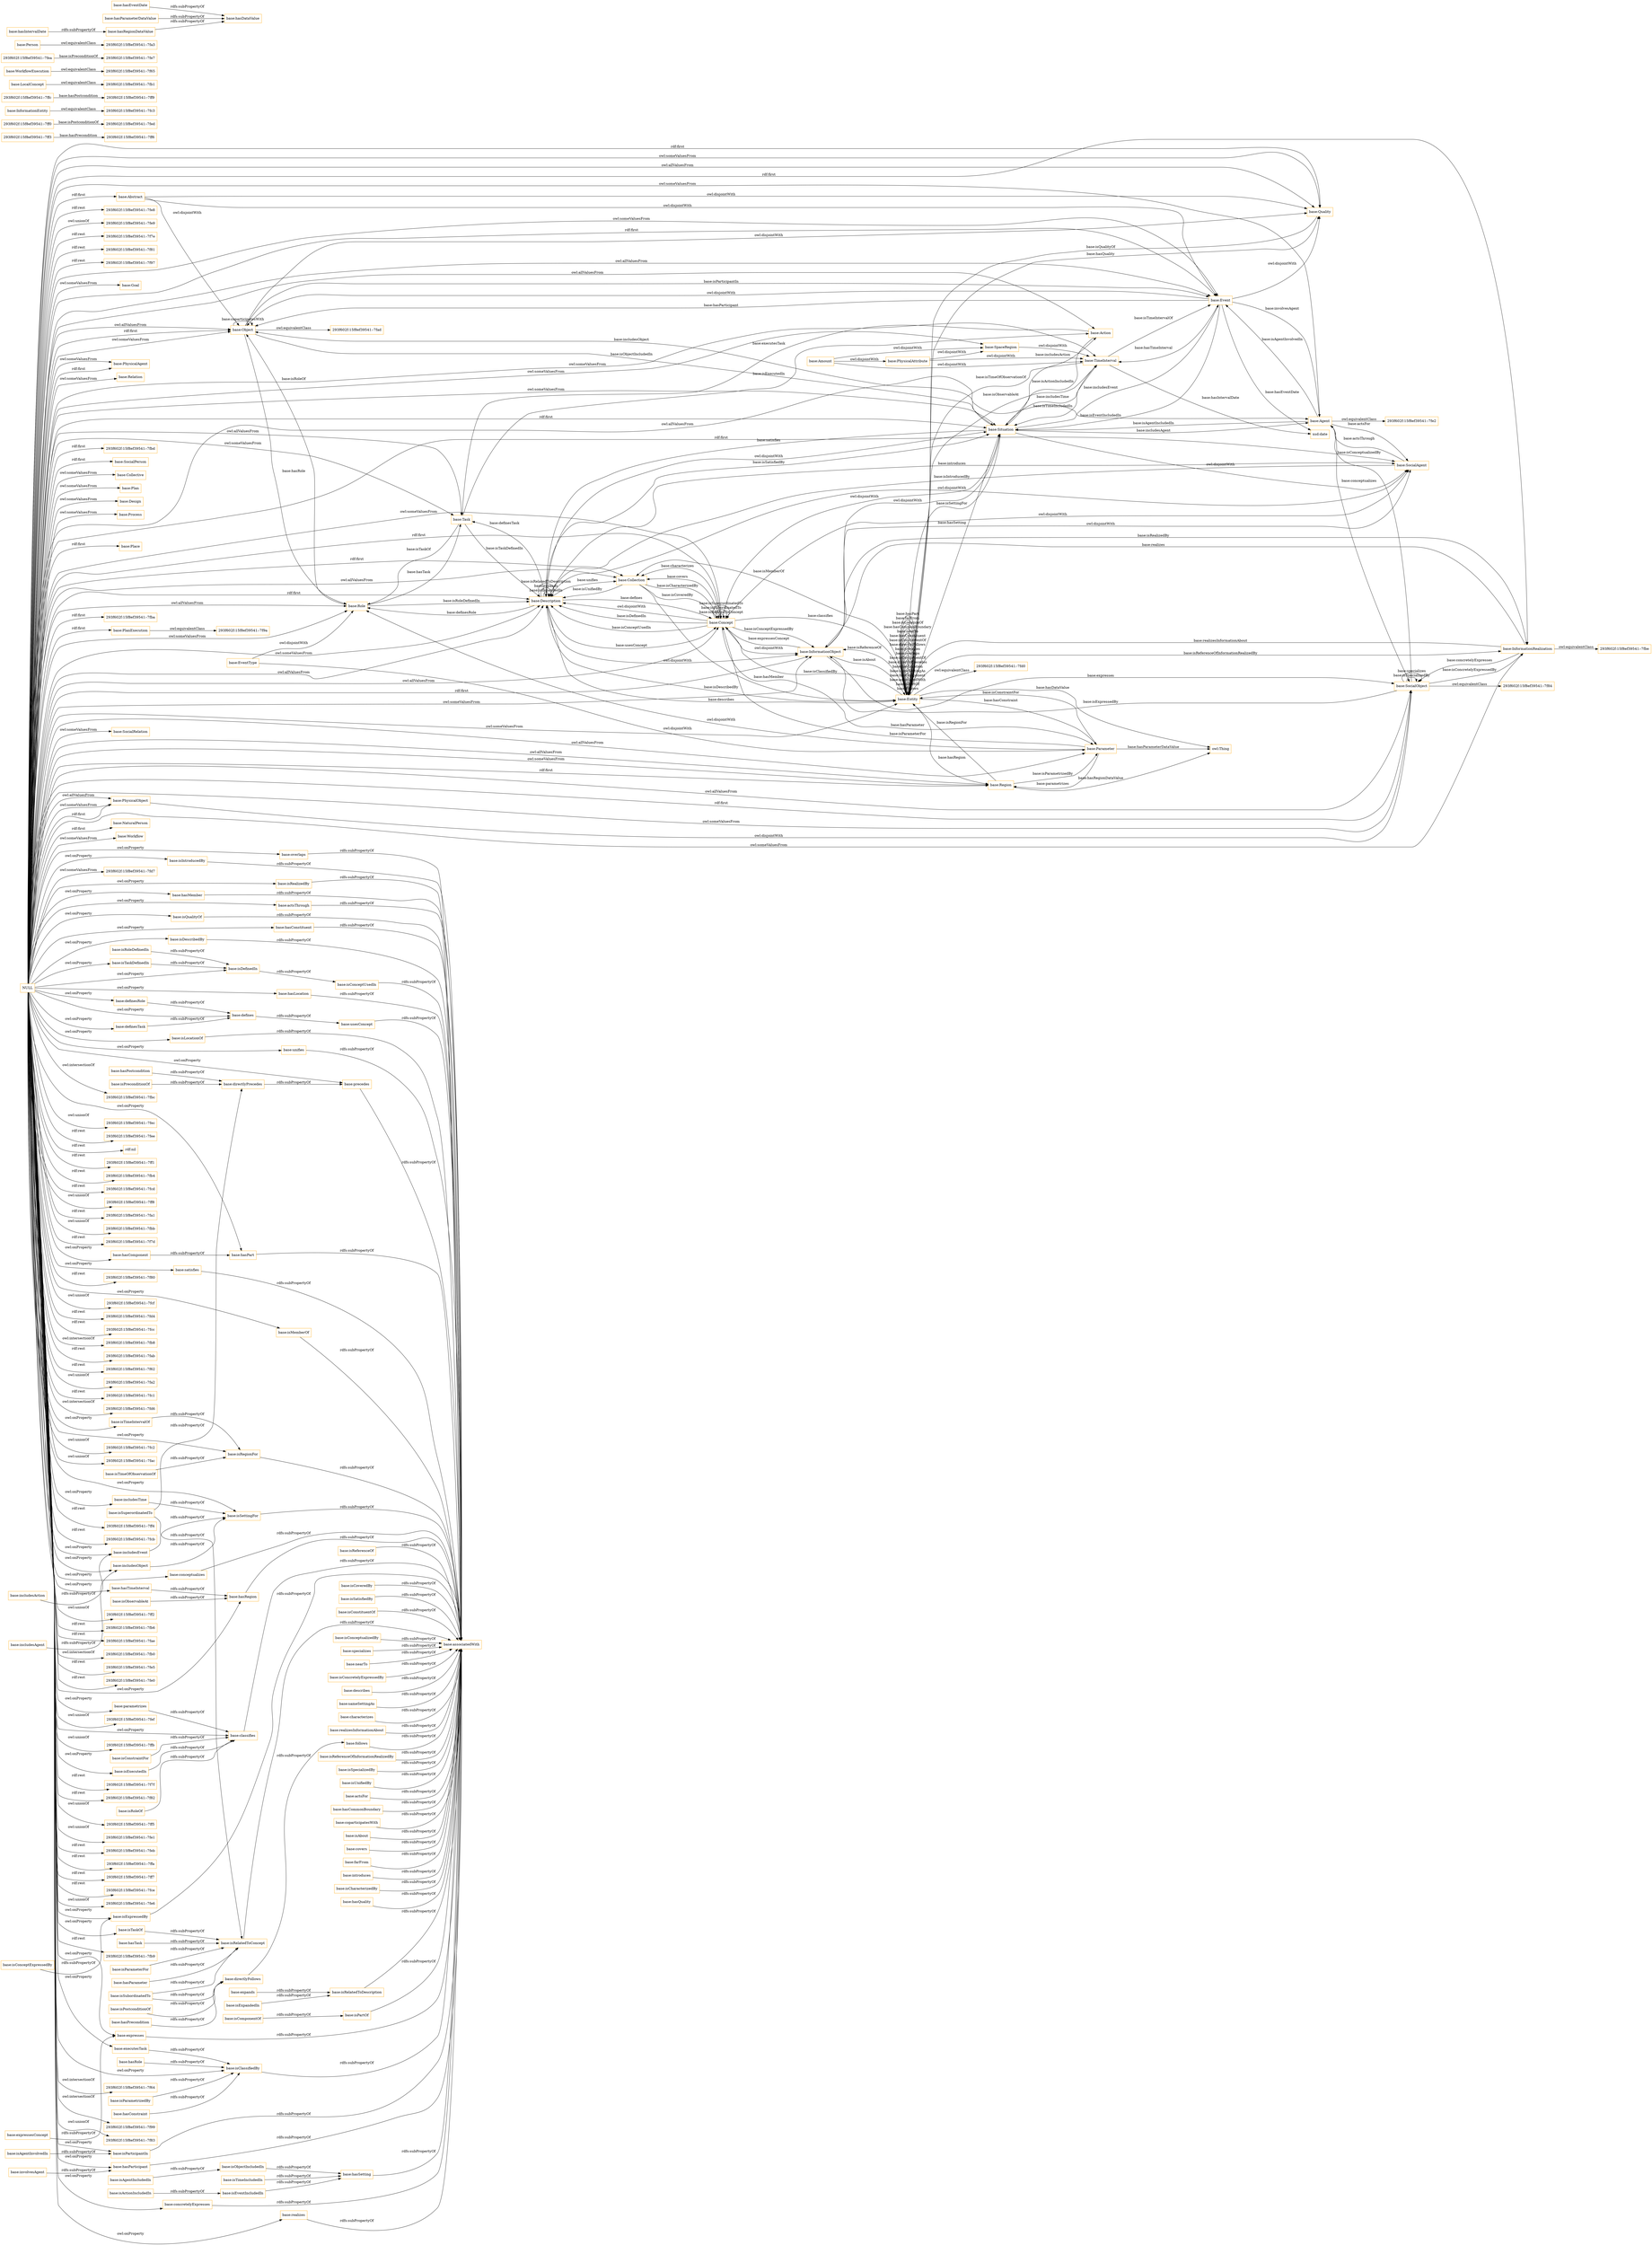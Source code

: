 digraph ar2dtool_diagram { 
rankdir=LR;
size="1501"
node [shape = rectangle, color="orange"]; "base:Goal" "293f602f:15f8ef39541:-7ff6" "base:EventType" "base:Object" "base:Description" "base:PhysicalAgent" "base:Relation" "base:Role" "base:Entity" "base:Situation" "base:Abstract" "293f602f:15f8ef39541:-7fe2" "293f602f:15f8ef39541:-7fed" "293f602f:15f8ef39541:-7fbd" "293f602f:15f8ef39541:-7fc3" "base:SocialPerson" "base:Collective" "base:Amount" "293f602f:15f8ef39541:-7ffc" "base:Plan" "base:Design" "293f602f:15f8ef39541:-7fb1" "293f602f:15f8ef39541:-7fd0" "base:Process" "293f602f:15f8ef39541:-7f65" "293f602f:15f8ef39541:-7ff9" "base:Task" "base:Place" "base:Quality" "base:Action" "293f602f:15f8ef39541:-7ff0" "base:SocialAgent" "base:PlanExecution" "293f602f:15f8ef39541:-7fba" "base:Agent" "base:Parameter" "base:WorkflowExecution" "base:SocialObject" "293f602f:15f8ef39541:-7f84" "293f602f:15f8ef39541:-7f9a" "293f602f:15f8ef39541:-7ff3" "base:Concept" "293f602f:15f8ef39541:-7fe7" "base:SocialRelation" "base:Event" "base:TimeInterval" "base:Person" "base:SpaceRegion" "base:PhysicalObject" "293f602f:15f8ef39541:-7fea" "owl:Thing" "base:InformationRealization" "base:PhysicalAttribute" "base:NaturalPerson" "293f602f:15f8ef39541:-7fbe" "base:Workflow" "base:InformationObject" "293f602f:15f8ef39541:-7fd7" "base:Collection" "293f602f:15f8ef39541:-7fad" "base:Region" "base:InformationEntity" "base:LocalConcept" "293f602f:15f8ef39541:-7fa3" ; /*classes style*/
	"base:isRelatedToConcept" -> "base:associatedWith" [ label = "rdfs:subPropertyOf" ];
	"base:concretelyExpresses" -> "base:associatedWith" [ label = "rdfs:subPropertyOf" ];
	"base:hasRegion" -> "base:associatedWith" [ label = "rdfs:subPropertyOf" ];
	"base:includesEvent" -> "base:isSettingFor" [ label = "rdfs:subPropertyOf" ];
	"base:isConstraintFor" -> "base:classifies" [ label = "rdfs:subPropertyOf" ];
	"base:overlaps" -> "base:associatedWith" [ label = "rdfs:subPropertyOf" ];
	"base:isRegionFor" -> "base:associatedWith" [ label = "rdfs:subPropertyOf" ];
	"base:isCoveredBy" -> "base:associatedWith" [ label = "rdfs:subPropertyOf" ];
	"base:PhysicalAttribute" -> "base:TimeInterval" [ label = "owl:disjointWith" ];
	"base:PhysicalAttribute" -> "base:SpaceRegion" [ label = "owl:disjointWith" ];
	"base:hasConstraint" -> "base:isClassifiedBy" [ label = "rdfs:subPropertyOf" ];
	"base:isSettingFor" -> "base:associatedWith" [ label = "rdfs:subPropertyOf" ];
	"base:isSatisfiedBy" -> "base:associatedWith" [ label = "rdfs:subPropertyOf" ];
	"base:isIntroducedBy" -> "base:associatedWith" [ label = "rdfs:subPropertyOf" ];
	"base:Description" -> "base:SocialAgent" [ label = "owl:disjointWith" ];
	"base:Description" -> "base:Situation" [ label = "owl:disjointWith" ];
	"base:Description" -> "base:InformationObject" [ label = "owl:disjointWith" ];
	"base:isConceptExpressedBy" -> "base:isExpressedBy" [ label = "rdfs:subPropertyOf" ];
	"base:Concept" -> "base:InformationObject" [ label = "owl:disjointWith" ];
	"base:Concept" -> "base:Description" [ label = "owl:disjointWith" ];
	"base:Concept" -> "base:Situation" [ label = "owl:disjointWith" ];
	"base:Concept" -> "base:SocialAgent" [ label = "owl:disjointWith" ];
	"base:Object" -> "base:Quality" [ label = "owl:disjointWith" ];
	"base:Object" -> "293f602f:15f8ef39541:-7fad" [ label = "owl:equivalentClass" ];
	"base:isParameterFor" -> "base:isRelatedToConcept" [ label = "rdfs:subPropertyOf" ];
	"base:isRealizedBy" -> "base:associatedWith" [ label = "rdfs:subPropertyOf" ];
	"base:isRoleOf" -> "base:classifies" [ label = "rdfs:subPropertyOf" ];
	"base:hasMember" -> "base:associatedWith" [ label = "rdfs:subPropertyOf" ];
	"base:expresses" -> "base:associatedWith" [ label = "rdfs:subPropertyOf" ];
	"base:includesAction" -> "base:includesEvent" [ label = "rdfs:subPropertyOf" ];
	"base:isRoleDefinedIn" -> "base:isDefinedIn" [ label = "rdfs:subPropertyOf" ];
	"base:isActionIncludedIn" -> "base:isEventIncludedIn" [ label = "rdfs:subPropertyOf" ];
	"base:InformationObject" -> "base:SocialAgent" [ label = "owl:disjointWith" ];
	"base:InformationObject" -> "base:Situation" [ label = "owl:disjointWith" ];
	"base:hasPostcondition" -> "base:directlyPrecedes" [ label = "rdfs:subPropertyOf" ];
	"base:WorkflowExecution" -> "293f602f:15f8ef39541:-7f65" [ label = "owl:equivalentClass" ];
	"base:isConstituentOf" -> "base:associatedWith" [ label = "rdfs:subPropertyOf" ];
	"base:SocialObject" -> "293f602f:15f8ef39541:-7f84" [ label = "owl:equivalentClass" ];
	"base:actsThrough" -> "base:associatedWith" [ label = "rdfs:subPropertyOf" ];
	"base:isEventIncludedIn" -> "base:hasSetting" [ label = "rdfs:subPropertyOf" ];
	"base:Parameter" -> "base:Role" [ label = "owl:disjointWith" ];
	"base:InformationRealization" -> "293f602f:15f8ef39541:-7fbe" [ label = "owl:equivalentClass" ];
	"base:isConceptualizedBy" -> "base:associatedWith" [ label = "rdfs:subPropertyOf" ];
	"base:precedes" -> "base:associatedWith" [ label = "rdfs:subPropertyOf" ];
	"base:isPreconditionOf" -> "base:directlyPrecedes" [ label = "rdfs:subPropertyOf" ];
	"base:specializes" -> "base:associatedWith" [ label = "rdfs:subPropertyOf" ];
	"base:isDefinedIn" -> "base:isConceptUsedIn" [ label = "rdfs:subPropertyOf" ];
	"base:nearTo" -> "base:associatedWith" [ label = "rdfs:subPropertyOf" ];
	"base:Event" -> "base:Quality" [ label = "owl:disjointWith" ];
	"base:Event" -> "base:Object" [ label = "owl:disjointWith" ];
	"base:hasRole" -> "base:isClassifiedBy" [ label = "rdfs:subPropertyOf" ];
	"base:isExpressedBy" -> "base:associatedWith" [ label = "rdfs:subPropertyOf" ];
	"base:isConcretelyExpressedBy" -> "base:associatedWith" [ label = "rdfs:subPropertyOf" ];
	"base:describes" -> "base:associatedWith" [ label = "rdfs:subPropertyOf" ];
	"base:isQualityOf" -> "base:associatedWith" [ label = "rdfs:subPropertyOf" ];
	"base:PhysicalObject" -> "base:SocialObject" [ label = "owl:disjointWith" ];
	"base:hasConstituent" -> "base:associatedWith" [ label = "rdfs:subPropertyOf" ];
	"base:sameSettingAs" -> "base:associatedWith" [ label = "rdfs:subPropertyOf" ];
	"base:Situation" -> "base:SocialAgent" [ label = "owl:disjointWith" ];
	"base:EventType" -> "base:Role" [ label = "owl:disjointWith" ];
	"base:EventType" -> "base:Parameter" [ label = "owl:disjointWith" ];
	"base:characterizes" -> "base:associatedWith" [ label = "rdfs:subPropertyOf" ];
	"base:hasTask" -> "base:isRelatedToConcept" [ label = "rdfs:subPropertyOf" ];
	"base:directlyPrecedes" -> "base:precedes" [ label = "rdfs:subPropertyOf" ];
	"base:isTaskOf" -> "base:isRelatedToConcept" [ label = "rdfs:subPropertyOf" ];
	"base:isDescribedBy" -> "base:associatedWith" [ label = "rdfs:subPropertyOf" ];
	"base:isParticipantIn" -> "base:associatedWith" [ label = "rdfs:subPropertyOf" ];
	"base:isSuperordinatedTo" -> "base:isRelatedToConcept" [ label = "rdfs:subPropertyOf" ];
	"base:isSuperordinatedTo" -> "base:directlyPrecedes" [ label = "rdfs:subPropertyOf" ];
	"base:realizesInformationAbout" -> "base:associatedWith" [ label = "rdfs:subPropertyOf" ];
	"base:isRelatedToDescription" -> "base:associatedWith" [ label = "rdfs:subPropertyOf" ];
	"base:Person" -> "293f602f:15f8ef39541:-7fa3" [ label = "owl:equivalentClass" ];
	"base:isReferenceOfInformationRealizedBy" -> "base:associatedWith" [ label = "rdfs:subPropertyOf" ];
	"base:isSpecializedBy" -> "base:associatedWith" [ label = "rdfs:subPropertyOf" ];
	"base:isUnifiedBy" -> "base:associatedWith" [ label = "rdfs:subPropertyOf" ];
	"base:hasSetting" -> "base:associatedWith" [ label = "rdfs:subPropertyOf" ];
	"base:involvesAgent" -> "base:hasParticipant" [ label = "rdfs:subPropertyOf" ];
	"base:isTimeIncludedIn" -> "base:hasSetting" [ label = "rdfs:subPropertyOf" ];
	"base:isPostconditionOf" -> "base:directlyFollows" [ label = "rdfs:subPropertyOf" ];
	"base:includesObject" -> "base:isSettingFor" [ label = "rdfs:subPropertyOf" ];
	"NULL" -> "base:Parameter" [ label = "owl:allValuesFrom" ];
	"NULL" -> "293f602f:15f8ef39541:-7fbc" [ label = "owl:intersectionOf" ];
	"NULL" -> "293f602f:15f8ef39541:-7fec" [ label = "owl:unionOf" ];
	"NULL" -> "base:Situation" [ label = "owl:someValuesFrom" ];
	"NULL" -> "293f602f:15f8ef39541:-7fee" [ label = "rdf:rest" ];
	"NULL" -> "rdf:nil" [ label = "rdf:rest" ];
	"NULL" -> "293f602f:15f8ef39541:-7ff1" [ label = "rdf:rest" ];
	"NULL" -> "base:InformationObject" [ label = "rdf:first" ];
	"NULL" -> "293f602f:15f8ef39541:-7fb4" [ label = "rdf:rest" ];
	"NULL" -> "293f602f:15f8ef39541:-7fbd" [ label = "rdf:first" ];
	"NULL" -> "293f602f:15f8ef39541:-7fcd" [ label = "rdf:rest" ];
	"NULL" -> "base:concretelyExpresses" [ label = "owl:onProperty" ];
	"NULL" -> "base:PhysicalObject" [ label = "owl:allValuesFrom" ];
	"NULL" -> "base:isTaskOf" [ label = "owl:onProperty" ];
	"NULL" -> "base:Task" [ label = "owl:allValuesFrom" ];
	"NULL" -> "base:Region" [ label = "owl:allValuesFrom" ];
	"NULL" -> "base:isParticipantIn" [ label = "owl:onProperty" ];
	"NULL" -> "base:PlanExecution" [ label = "rdf:first" ];
	"NULL" -> "base:Agent" [ label = "owl:someValuesFrom" ];
	"NULL" -> "base:isTaskDefinedIn" [ label = "owl:onProperty" ];
	"NULL" -> "base:definesRole" [ label = "owl:onProperty" ];
	"NULL" -> "base:overlaps" [ label = "owl:onProperty" ];
	"NULL" -> "base:PhysicalAgent" [ label = "rdf:first" ];
	"NULL" -> "base:hasLocation" [ label = "owl:onProperty" ];
	"NULL" -> "base:Plan" [ label = "owl:someValuesFrom" ];
	"NULL" -> "293f602f:15f8ef39541:-7ff8" [ label = "owl:unionOf" ];
	"NULL" -> "base:Workflow" [ label = "owl:someValuesFrom" ];
	"NULL" -> "293f602f:15f8ef39541:-7fa1" [ label = "rdf:rest" ];
	"NULL" -> "293f602f:15f8ef39541:-7fbb" [ label = "owl:unionOf" ];
	"NULL" -> "base:Collection" [ label = "owl:allValuesFrom" ];
	"NULL" -> "base:definesTask" [ label = "owl:onProperty" ];
	"NULL" -> "293f602f:15f8ef39541:-7f7d" [ label = "rdf:rest" ];
	"NULL" -> "293f602f:15f8ef39541:-7f80" [ label = "rdf:rest" ];
	"NULL" -> "base:Collective" [ label = "owl:someValuesFrom" ];
	"NULL" -> "base:parametrizes" [ label = "owl:onProperty" ];
	"NULL" -> "base:isLocationOf" [ label = "owl:onProperty" ];
	"NULL" -> "base:Place" [ label = "rdf:first" ];
	"NULL" -> "base:Situation" [ label = "rdf:first" ];
	"NULL" -> "base:SocialObject" [ label = "owl:allValuesFrom" ];
	"NULL" -> "base:NaturalPerson" [ label = "rdf:first" ];
	"NULL" -> "293f602f:15f8ef39541:-7fcf" [ label = "owl:unionOf" ];
	"NULL" -> "base:isExpressedBy" [ label = "owl:onProperty" ];
	"NULL" -> "base:SocialObject" [ label = "rdf:first" ];
	"NULL" -> "base:Event" [ label = "rdf:first" ];
	"NULL" -> "base:Quality" [ label = "owl:someValuesFrom" ];
	"NULL" -> "293f602f:15f8ef39541:-7fd4" [ label = "rdf:rest" ];
	"NULL" -> "293f602f:15f8ef39541:-7fcc" [ label = "rdf:rest" ];
	"NULL" -> "293f602f:15f8ef39541:-7fb8" [ label = "owl:intersectionOf" ];
	"NULL" -> "base:Relation" [ label = "owl:someValuesFrom" ];
	"NULL" -> "293f602f:15f8ef39541:-7fab" [ label = "rdf:rest" ];
	"NULL" -> "base:Role" [ label = "owl:allValuesFrom" ];
	"NULL" -> "293f602f:15f8ef39541:-7f62" [ label = "rdf:rest" ];
	"NULL" -> "base:Action" [ label = "owl:allValuesFrom" ];
	"NULL" -> "293f602f:15f8ef39541:-7fa2" [ label = "owl:unionOf" ];
	"NULL" -> "base:InformationRealization" [ label = "rdf:first" ];
	"NULL" -> "base:Description" [ label = "owl:someValuesFrom" ];
	"NULL" -> "base:SocialObject" [ label = "owl:someValuesFrom" ];
	"NULL" -> "293f602f:15f8ef39541:-7fc1" [ label = "rdf:rest" ];
	"NULL" -> "base:SocialRelation" [ label = "owl:someValuesFrom" ];
	"NULL" -> "293f602f:15f8ef39541:-7fd6" [ label = "owl:intersectionOf" ];
	"NULL" -> "base:executesTask" [ label = "owl:onProperty" ];
	"NULL" -> "base:includesObject" [ label = "owl:onProperty" ];
	"NULL" -> "base:Abstract" [ label = "rdf:first" ];
	"NULL" -> "base:Object" [ label = "owl:allValuesFrom" ];
	"NULL" -> "base:hasComponent" [ label = "owl:onProperty" ];
	"NULL" -> "base:unifies" [ label = "owl:onProperty" ];
	"NULL" -> "base:defines" [ label = "owl:onProperty" ];
	"NULL" -> "293f602f:15f8ef39541:-7fc2" [ label = "owl:unionOf" ];
	"NULL" -> "293f602f:15f8ef39541:-7fac" [ label = "owl:unionOf" ];
	"NULL" -> "base:Quality" [ label = "owl:allValuesFrom" ];
	"NULL" -> "base:isDescribedBy" [ label = "owl:onProperty" ];
	"NULL" -> "base:hasRegion" [ label = "owl:onProperty" ];
	"NULL" -> "293f602f:15f8ef39541:-7ff4" [ label = "rdf:rest" ];
	"NULL" -> "base:TimeInterval" [ label = "owl:someValuesFrom" ];
	"NULL" -> "293f602f:15f8ef39541:-7fba" [ label = "rdf:first" ];
	"NULL" -> "293f602f:15f8ef39541:-7fcb" [ label = "rdf:rest" ];
	"NULL" -> "base:expresses" [ label = "owl:onProperty" ];
	"NULL" -> "base:Description" [ label = "owl:allValuesFrom" ];
	"NULL" -> "base:Design" [ label = "owl:someValuesFrom" ];
	"NULL" -> "base:satisfies" [ label = "owl:onProperty" ];
	"NULL" -> "base:Concept" [ label = "rdf:first" ];
	"NULL" -> "base:SocialPerson" [ label = "rdf:first" ];
	"NULL" -> "base:PhysicalAgent" [ label = "owl:someValuesFrom" ];
	"NULL" -> "base:Quality" [ label = "rdf:first" ];
	"NULL" -> "293f602f:15f8ef39541:-7ff2" [ label = "owl:unionOf" ];
	"NULL" -> "293f602f:15f8ef39541:-7fb6" [ label = "rdf:rest" ];
	"NULL" -> "base:hasConstituent" [ label = "owl:onProperty" ];
	"NULL" -> "base:Concept" [ label = "owl:allValuesFrom" ];
	"NULL" -> "293f602f:15f8ef39541:-7fae" [ label = "rdf:rest" ];
	"NULL" -> "base:hasParticipant" [ label = "owl:onProperty" ];
	"NULL" -> "base:includesEvent" [ label = "owl:onProperty" ];
	"NULL" -> "293f602f:15f8ef39541:-7fb0" [ label = "owl:intersectionOf" ];
	"NULL" -> "base:includesTime" [ label = "owl:onProperty" ];
	"NULL" -> "293f602f:15f8ef39541:-7fe5" [ label = "rdf:rest" ];
	"NULL" -> "base:Object" [ label = "rdf:first" ];
	"NULL" -> "293f602f:15f8ef39541:-7fe0" [ label = "rdf:rest" ];
	"NULL" -> "293f602f:15f8ef39541:-7fef" [ label = "owl:unionOf" ];
	"NULL" -> "base:isMemberOf" [ label = "owl:onProperty" ];
	"NULL" -> "base:isQualityOf" [ label = "owl:onProperty" ];
	"NULL" -> "base:Task" [ label = "owl:someValuesFrom" ];
	"NULL" -> "base:InformationObject" [ label = "owl:someValuesFrom" ];
	"NULL" -> "293f602f:15f8ef39541:-7ffb" [ label = "owl:unionOf" ];
	"NULL" -> "base:Region" [ label = "owl:someValuesFrom" ];
	"NULL" -> "base:isDefinedIn" [ label = "owl:onProperty" ];
	"NULL" -> "base:isTimeIntervalOf" [ label = "owl:onProperty" ];
	"NULL" -> "293f602f:15f8ef39541:-7f7f" [ label = "rdf:rest" ];
	"NULL" -> "293f602f:15f8ef39541:-7f82" [ label = "rdf:rest" ];
	"NULL" -> "293f602f:15f8ef39541:-7ff5" [ label = "owl:unionOf" ];
	"NULL" -> "base:Region" [ label = "rdf:first" ];
	"NULL" -> "293f602f:15f8ef39541:-7fe1" [ label = "owl:unionOf" ];
	"NULL" -> "293f602f:15f8ef39541:-7feb" [ label = "rdf:rest" ];
	"NULL" -> "base:PhysicalObject" [ label = "owl:someValuesFrom" ];
	"NULL" -> "base:Object" [ label = "owl:someValuesFrom" ];
	"NULL" -> "base:actsThrough" [ label = "owl:onProperty" ];
	"NULL" -> "293f602f:15f8ef39541:-7fd7" [ label = "owl:someValuesFrom" ];
	"NULL" -> "293f602f:15f8ef39541:-7ffa" [ label = "rdf:rest" ];
	"NULL" -> "base:isRegionFor" [ label = "owl:onProperty" ];
	"NULL" -> "base:conceptualizes" [ label = "owl:onProperty" ];
	"NULL" -> "293f602f:15f8ef39541:-7ff7" [ label = "rdf:rest" ];
	"NULL" -> "base:hasTimeInterval" [ label = "owl:onProperty" ];
	"NULL" -> "base:InformationRealization" [ label = "owl:someValuesFrom" ];
	"NULL" -> "293f602f:15f8ef39541:-7fce" [ label = "rdf:rest" ];
	"NULL" -> "base:hasPart" [ label = "owl:onProperty" ];
	"NULL" -> "base:classifies" [ label = "owl:onProperty" ];
	"NULL" -> "293f602f:15f8ef39541:-7fe6" [ label = "owl:unionOf" ];
	"NULL" -> "base:isRealizedBy" [ label = "owl:onProperty" ];
	"NULL" -> "base:Agent" [ label = "owl:allValuesFrom" ];
	"NULL" -> "293f602f:15f8ef39541:-7fb9" [ label = "rdf:rest" ];
	"NULL" -> "base:Event" [ label = "owl:allValuesFrom" ];
	"NULL" -> "base:Goal" [ label = "owl:someValuesFrom" ];
	"NULL" -> "base:precedes" [ label = "owl:onProperty" ];
	"NULL" -> "base:Collection" [ label = "rdf:first" ];
	"NULL" -> "293f602f:15f8ef39541:-7f64" [ label = "owl:intersectionOf" ];
	"NULL" -> "base:Role" [ label = "owl:someValuesFrom" ];
	"NULL" -> "base:isClassifiedBy" [ label = "owl:onProperty" ];
	"NULL" -> "base:SocialAgent" [ label = "rdf:first" ];
	"NULL" -> "base:hasMember" [ label = "owl:onProperty" ];
	"NULL" -> "base:isIntroducedBy" [ label = "owl:onProperty" ];
	"NULL" -> "base:isExecutedIn" [ label = "owl:onProperty" ];
	"NULL" -> "base:PhysicalObject" [ label = "rdf:first" ];
	"NULL" -> "293f602f:15f8ef39541:-7f99" [ label = "owl:intersectionOf" ];
	"NULL" -> "base:Event" [ label = "owl:someValuesFrom" ];
	"NULL" -> "base:Process" [ label = "owl:someValuesFrom" ];
	"NULL" -> "293f602f:15f8ef39541:-7f83" [ label = "owl:unionOf" ];
	"NULL" -> "base:Entity" [ label = "owl:someValuesFrom" ];
	"NULL" -> "base:SpaceRegion" [ label = "owl:someValuesFrom" ];
	"NULL" -> "293f602f:15f8ef39541:-7fe8" [ label = "rdf:rest" ];
	"NULL" -> "base:Description" [ label = "rdf:first" ];
	"NULL" -> "base:isSettingFor" [ label = "owl:onProperty" ];
	"NULL" -> "293f602f:15f8ef39541:-7fe9" [ label = "owl:unionOf" ];
	"NULL" -> "293f602f:15f8ef39541:-7f7e" [ label = "rdf:rest" ];
	"NULL" -> "293f602f:15f8ef39541:-7f81" [ label = "rdf:rest" ];
	"NULL" -> "293f602f:15f8ef39541:-7f97" [ label = "rdf:rest" ];
	"NULL" -> "base:Concept" [ label = "owl:someValuesFrom" ];
	"NULL" -> "base:realizes" [ label = "owl:onProperty" ];
	"base:expressesConcept" -> "base:expresses" [ label = "rdfs:subPropertyOf" ];
	"base:PlanExecution" -> "293f602f:15f8ef39541:-7f9a" [ label = "owl:equivalentClass" ];
	"base:executesTask" -> "base:isClassifiedBy" [ label = "rdfs:subPropertyOf" ];
	"base:LocalConcept" -> "293f602f:15f8ef39541:-7fb1" [ label = "owl:equivalentClass" ];
	"base:isAgentIncludedIn" -> "base:isObjectIncludedIn" [ label = "rdfs:subPropertyOf" ];
	"base:expands" -> "base:isRelatedToDescription" [ label = "rdfs:subPropertyOf" ];
	"base:includesAgent" -> "base:includesObject" [ label = "rdfs:subPropertyOf" ];
	"base:classifies" -> "base:associatedWith" [ label = "rdfs:subPropertyOf" ];
	"base:actsFor" -> "base:associatedWith" [ label = "rdfs:subPropertyOf" ];
	"base:isObjectIncludedIn" -> "base:hasSetting" [ label = "rdfs:subPropertyOf" ];
	"base:hasPrecondition" -> "base:directlyFollows" [ label = "rdfs:subPropertyOf" ];
	"base:isMemberOf" -> "base:associatedWith" [ label = "rdfs:subPropertyOf" ];
	"base:Entity" -> "293f602f:15f8ef39541:-7fd0" [ label = "owl:equivalentClass" ];
	"base:hasCommonBoundary" -> "base:associatedWith" [ label = "rdfs:subPropertyOf" ];
	"base:realizes" -> "base:associatedWith" [ label = "rdfs:subPropertyOf" ];
	"base:directlyFollows" -> "base:follows" [ label = "rdfs:subPropertyOf" ];
	"base:isExecutedIn" -> "base:classifies" [ label = "rdfs:subPropertyOf" ];
	"base:follows" -> "base:associatedWith" [ label = "rdfs:subPropertyOf" ];
	"base:hasRegionDataValue" -> "base:hasDataValue" [ label = "rdfs:subPropertyOf" ];
	"base:coparticipatesWith" -> "base:associatedWith" [ label = "rdfs:subPropertyOf" ];
	"base:isAbout" -> "base:associatedWith" [ label = "rdfs:subPropertyOf" ];
	"base:hasLocation" -> "base:associatedWith" [ label = "rdfs:subPropertyOf" ];
	"base:isTimeIntervalOf" -> "base:isRegionFor" [ label = "rdfs:subPropertyOf" ];
	"base:isTaskDefinedIn" -> "base:isDefinedIn" [ label = "rdfs:subPropertyOf" ];
	"base:defines" -> "base:usesConcept" [ label = "rdfs:subPropertyOf" ];
	"base:conceptualizes" -> "base:associatedWith" [ label = "rdfs:subPropertyOf" ];
	"base:hasPart" -> "base:associatedWith" [ label = "rdfs:subPropertyOf" ];
	"base:hasParticipant" -> "base:associatedWith" [ label = "rdfs:subPropertyOf" ];
	"base:covers" -> "base:associatedWith" [ label = "rdfs:subPropertyOf" ];
	"base:includesTime" -> "base:isSettingFor" [ label = "rdfs:subPropertyOf" ];
	"base:hasIntervalDate" -> "base:hasRegionDataValue" [ label = "rdfs:subPropertyOf" ];
	"base:InformationEntity" -> "293f602f:15f8ef39541:-7fc3" [ label = "owl:equivalentClass" ];
	"base:farFrom" -> "base:associatedWith" [ label = "rdfs:subPropertyOf" ];
	"base:hasComponent" -> "base:hasPart" [ label = "rdfs:subPropertyOf" ];
	"base:usesConcept" -> "base:associatedWith" [ label = "rdfs:subPropertyOf" ];
	"base:isLocationOf" -> "base:associatedWith" [ label = "rdfs:subPropertyOf" ];
	"base:hasEventDate" -> "base:hasDataValue" [ label = "rdfs:subPropertyOf" ];
	"base:hasTimeInterval" -> "base:hasRegion" [ label = "rdfs:subPropertyOf" ];
	"base:introduces" -> "base:associatedWith" [ label = "rdfs:subPropertyOf" ];
	"base:definesRole" -> "base:defines" [ label = "rdfs:subPropertyOf" ];
	"base:satisfies" -> "base:associatedWith" [ label = "rdfs:subPropertyOf" ];
	"base:Abstract" -> "base:Quality" [ label = "owl:disjointWith" ];
	"base:Abstract" -> "base:Object" [ label = "owl:disjointWith" ];
	"base:Abstract" -> "base:Event" [ label = "owl:disjointWith" ];
	"base:isAgentInvolvedIn" -> "base:isParticipantIn" [ label = "rdfs:subPropertyOf" ];
	"base:isCharacterizedBy" -> "base:associatedWith" [ label = "rdfs:subPropertyOf" ];
	"base:hasQuality" -> "base:associatedWith" [ label = "rdfs:subPropertyOf" ];
	"base:isParametrizedBy" -> "base:isClassifiedBy" [ label = "rdfs:subPropertyOf" ];
	"base:SpaceRegion" -> "base:TimeInterval" [ label = "owl:disjointWith" ];
	"base:isTimeOfObservationOf" -> "base:isRegionFor" [ label = "rdfs:subPropertyOf" ];
	"base:isConceptUsedIn" -> "base:associatedWith" [ label = "rdfs:subPropertyOf" ];
	"base:hasParameter" -> "base:isRelatedToConcept" [ label = "rdfs:subPropertyOf" ];
	"base:hasParameterDataValue" -> "base:hasDataValue" [ label = "rdfs:subPropertyOf" ];
	"base:definesTask" -> "base:defines" [ label = "rdfs:subPropertyOf" ];
	"base:isPartOf" -> "base:associatedWith" [ label = "rdfs:subPropertyOf" ];
	"base:isReferenceOf" -> "base:associatedWith" [ label = "rdfs:subPropertyOf" ];
	"base:isSubordinatedTo" -> "base:isRelatedToConcept" [ label = "rdfs:subPropertyOf" ];
	"base:isSubordinatedTo" -> "base:directlyFollows" [ label = "rdfs:subPropertyOf" ];
	"base:isClassifiedBy" -> "base:associatedWith" [ label = "rdfs:subPropertyOf" ];
	"base:isExpandedIn" -> "base:isRelatedToDescription" [ label = "rdfs:subPropertyOf" ];
	"base:parametrizes" -> "base:classifies" [ label = "rdfs:subPropertyOf" ];
	"base:unifies" -> "base:associatedWith" [ label = "rdfs:subPropertyOf" ];
	"base:isObservableAt" -> "base:hasRegion" [ label = "rdfs:subPropertyOf" ];
	"base:Agent" -> "293f602f:15f8ef39541:-7fe2" [ label = "owl:equivalentClass" ];
	"base:Amount" -> "base:TimeInterval" [ label = "owl:disjointWith" ];
	"base:Amount" -> "base:SpaceRegion" [ label = "owl:disjointWith" ];
	"base:Amount" -> "base:PhysicalAttribute" [ label = "owl:disjointWith" ];
	"base:isComponentOf" -> "base:isPartOf" [ label = "rdfs:subPropertyOf" ];
	"293f602f:15f8ef39541:-7ff3" -> "293f602f:15f8ef39541:-7ff6" [ label = "base:hasPrecondition" ];
	"base:Description" -> "base:Role" [ label = "base:definesRole" ];
	"base:Entity" -> "base:Entity" [ label = "base:follows" ];
	"base:Action" -> "base:Situation" [ label = "base:isActionIncludedIn" ];
	"base:TimeInterval" -> "xsd:date" [ label = "base:hasIntervalDate" ];
	"base:Entity" -> "base:Entity" [ label = "base:isPartOf" ];
	"base:SocialObject" -> "base:InformationRealization" [ label = "base:isConcretelyExpressedBy" ];
	"base:Entity" -> "base:Quality" [ label = "base:hasQuality" ];
	"base:Event" -> "base:Situation" [ label = "base:isEventIncludedIn" ];
	"base:Description" -> "base:Task" [ label = "base:definesTask" ];
	"base:Entity" -> "base:Entity" [ label = "base:associatedWith" ];
	"base:Parameter" -> "base:Entity" [ label = "base:isConstraintFor" ];
	"base:Agent" -> "base:Event" [ label = "base:isAgentInvolvedIn" ];
	"base:SocialObject" -> "base:Agent" [ label = "base:isConceptualizedBy" ];
	"base:Role" -> "base:Task" [ label = "base:hasTask" ];
	"base:Entity" -> "base:Concept" [ label = "base:isClassifiedBy" ];
	"base:InformationObject" -> "base:SocialObject" [ label = "base:expresses" ];
	"base:Entity" -> "base:Entity" [ label = "base:hasComponent" ];
	"base:Object" -> "base:Event" [ label = "base:isParticipantIn" ];
	"base:InformationObject" -> "base:Concept" [ label = "base:expressesConcept" ];
	"base:Description" -> "base:SocialAgent" [ label = "base:introduces" ];
	"base:Task" -> "base:Description" [ label = "base:isTaskDefinedIn" ];
	"base:Agent" -> "base:Situation" [ label = "base:isAgentIncludedIn" ];
	"base:Concept" -> "base:Collection" [ label = "base:characterizes" ];
	"base:Concept" -> "base:Concept" [ label = "base:isRelatedToConcept" ];
	"base:SocialObject" -> "base:InformationObject" [ label = "base:isExpressedBy" ];
	"base:Concept" -> "base:Description" [ label = "base:isDefinedIn" ];
	"base:Entity" -> "base:Entity" [ label = "base:sameSettingAs" ];
	"base:Region" -> "owl:Thing" [ label = "base:hasRegionDataValue" ];
	"base:Concept" -> "base:Entity" [ label = "base:classifies" ];
	"base:Concept" -> "base:Concept" [ label = "base:isSubordinatedTo" ];
	"base:Entity" -> "base:Collection" [ label = "base:isMemberOf" ];
	"base:Concept" -> "base:Parameter" [ label = "base:hasParameter" ];
	"base:Concept" -> "base:Collection" [ label = "base:covers" ];
	"base:TimeInterval" -> "base:Event" [ label = "base:isTimeIntervalOf" ];
	"base:TimeInterval" -> "base:Situation" [ label = "base:isTimeIncludedIn" ];
	"base:InformationRealization" -> "base:Entity" [ label = "base:realizesInformationAbout" ];
	"base:Event" -> "xsd:date" [ label = "base:hasEventDate" ];
	"base:Entity" -> "base:InformationRealization" [ label = "base:isReferenceOfInformationRealizedBy" ];
	"base:Collection" -> "base:Description" [ label = "base:isUnifiedBy" ];
	"base:Entity" -> "base:Entity" [ label = "base:hasLocation" ];
	"base:Entity" -> "base:Entity" [ label = "base:directlyPrecedes" ];
	"base:Concept" -> "base:Concept" [ label = "base:isSuperordinatedTo" ];
	"base:SocialAgent" -> "base:Agent" [ label = "base:actsThrough" ];
	"base:Task" -> "base:Role" [ label = "base:isTaskOf" ];
	"base:Description" -> "base:Collection" [ label = "base:unifies" ];
	"base:InformationRealization" -> "base:SocialObject" [ label = "base:concretelyExpresses" ];
	"base:Parameter" -> "base:Concept" [ label = "base:isParameterFor" ];
	"base:Action" -> "base:Task" [ label = "base:executesTask" ];
	"base:Entity" -> "base:Entity" [ label = "base:isComponentOf" ];
	"base:Event" -> "base:TimeInterval" [ label = "base:hasTimeInterval" ];
	"base:Object" -> "base:Role" [ label = "base:hasRole" ];
	"base:Agent" -> "base:SocialAgent" [ label = "base:actsFor" ];
	"base:Entity" -> "base:Entity" [ label = "base:overlaps" ];
	"base:Description" -> "base:Description" [ label = "base:isExpandedIn" ];
	"base:Agent" -> "base:SocialObject" [ label = "base:conceptualizes" ];
	"base:Situation" -> "base:Event" [ label = "base:includesEvent" ];
	"base:InformationObject" -> "base:Entity" [ label = "base:isAbout" ];
	"293f602f:15f8ef39541:-7ffc" -> "293f602f:15f8ef39541:-7ff9" [ label = "base:hasPostcondition" ];
	"base:Entity" -> "base:Entity" [ label = "base:precedes" ];
	"base:Entity" -> "base:Parameter" [ label = "base:hasConstraint" ];
	"base:Event" -> "base:Object" [ label = "base:hasParticipant" ];
	"base:Situation" -> "base:Agent" [ label = "base:includesAgent" ];
	"base:Region" -> "base:Entity" [ label = "base:isRegionFor" ];
	"base:Situation" -> "base:Object" [ label = "base:includesObject" ];
	"base:Entity" -> "base:TimeInterval" [ label = "base:isObservableAt" ];
	"base:Description" -> "base:Description" [ label = "base:expands" ];
	"base:Situation" -> "base:TimeInterval" [ label = "base:includesTime" ];
	"base:Object" -> "base:Object" [ label = "base:coparticipatesWith" ];
	"293f602f:15f8ef39541:-7fea" -> "293f602f:15f8ef39541:-7fe7" [ label = "base:isPreconditionOf" ];
	"base:Region" -> "base:Parameter" [ label = "base:isParametrizedBy" ];
	"base:Entity" -> "base:Description" [ label = "base:isDescribedBy" ];
	"base:Collection" -> "base:Concept" [ label = "base:isCharacterizedBy" ];
	"base:Role" -> "base:Object" [ label = "base:isRoleOf" ];
	"base:Situation" -> "base:Entity" [ label = "base:isSettingFor" ];
	"base:Entity" -> "base:Entity" [ label = "base:directlyFollows" ];
	"293f602f:15f8ef39541:-7ff0" -> "293f602f:15f8ef39541:-7fed" [ label = "base:isPostconditionOf" ];
	"base:Role" -> "base:Description" [ label = "base:isRoleDefinedIn" ];
	"base:SocialObject" -> "base:SocialObject" [ label = "base:isSpecializedBy" ];
	"base:Quality" -> "base:Entity" [ label = "base:isQualityOf" ];
	"base:Situation" -> "base:Action" [ label = "base:includesAction" ];
	"base:Description" -> "base:Concept" [ label = "base:usesConcept" ];
	"base:Entity" -> "base:Situation" [ label = "base:hasSetting" ];
	"base:TimeInterval" -> "base:Entity" [ label = "base:isTimeOfObservationOf" ];
	"base:Concept" -> "base:InformationObject" [ label = "base:isConceptExpressedBy" ];
	"base:Task" -> "base:Action" [ label = "base:isExecutedIn" ];
	"base:Event" -> "base:Agent" [ label = "base:involvesAgent" ];
	"base:Object" -> "base:Situation" [ label = "base:isObjectIncludedIn" ];
	"base:SocialAgent" -> "base:Description" [ label = "base:isIntroducedBy" ];
	"base:Collection" -> "base:Concept" [ label = "base:isCoveredBy" ];
	"base:Description" -> "base:Entity" [ label = "base:describes" ];
	"base:Collection" -> "base:Entity" [ label = "base:hasMember" ];
	"base:Entity" -> "base:Entity" [ label = "base:isConstituentOf" ];
	"base:Entity" -> "base:Entity" [ label = "base:hasConstituent" ];
	"base:Entity" -> "owl:Thing" [ label = "base:hasDataValue" ];
	"base:Entity" -> "base:Entity" [ label = "base:nearTo" ];
	"base:Concept" -> "base:Description" [ label = "base:isConceptUsedIn" ];
	"base:Parameter" -> "owl:Thing" [ label = "base:hasParameterDataValue" ];
	"base:Description" -> "base:Description" [ label = "base:isRelatedToDescription" ];
	"base:Entity" -> "base:Entity" [ label = "base:hasCommonBoundary" ];
	"base:Entity" -> "base:Entity" [ label = "base:isLocationOf" ];
	"base:InformationRealization" -> "base:InformationObject" [ label = "base:realizes" ];
	"base:InformationObject" -> "base:InformationRealization" [ label = "base:isRealizedBy" ];
	"base:SocialObject" -> "base:SocialObject" [ label = "base:specializes" ];
	"base:Entity" -> "base:Entity" [ label = "base:farFrom" ];
	"base:Parameter" -> "base:Region" [ label = "base:parametrizes" ];
	"base:Entity" -> "base:InformationObject" [ label = "base:isReferenceOf" ];
	"base:Description" -> "base:Situation" [ label = "base:isSatisfiedBy" ];
	"base:Entity" -> "base:Region" [ label = "base:hasRegion" ];
	"base:Entity" -> "base:Entity" [ label = "base:hasPart" ];
	"base:Description" -> "base:Concept" [ label = "base:defines" ];
	"base:Situation" -> "base:Description" [ label = "base:satisfies" ];

}
